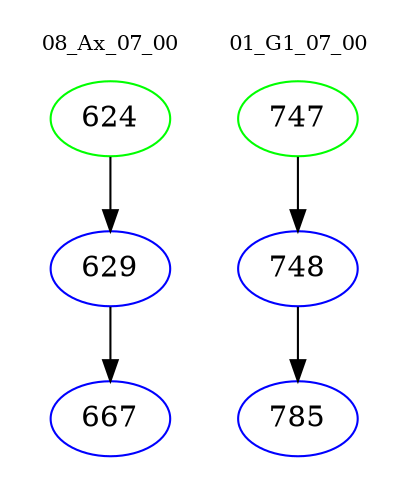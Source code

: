 digraph{
subgraph cluster_0 {
color = white
label = "08_Ax_07_00";
fontsize=10;
T0_624 [label="624", color="green"]
T0_624 -> T0_629 [color="black"]
T0_629 [label="629", color="blue"]
T0_629 -> T0_667 [color="black"]
T0_667 [label="667", color="blue"]
}
subgraph cluster_1 {
color = white
label = "01_G1_07_00";
fontsize=10;
T1_747 [label="747", color="green"]
T1_747 -> T1_748 [color="black"]
T1_748 [label="748", color="blue"]
T1_748 -> T1_785 [color="black"]
T1_785 [label="785", color="blue"]
}
}
